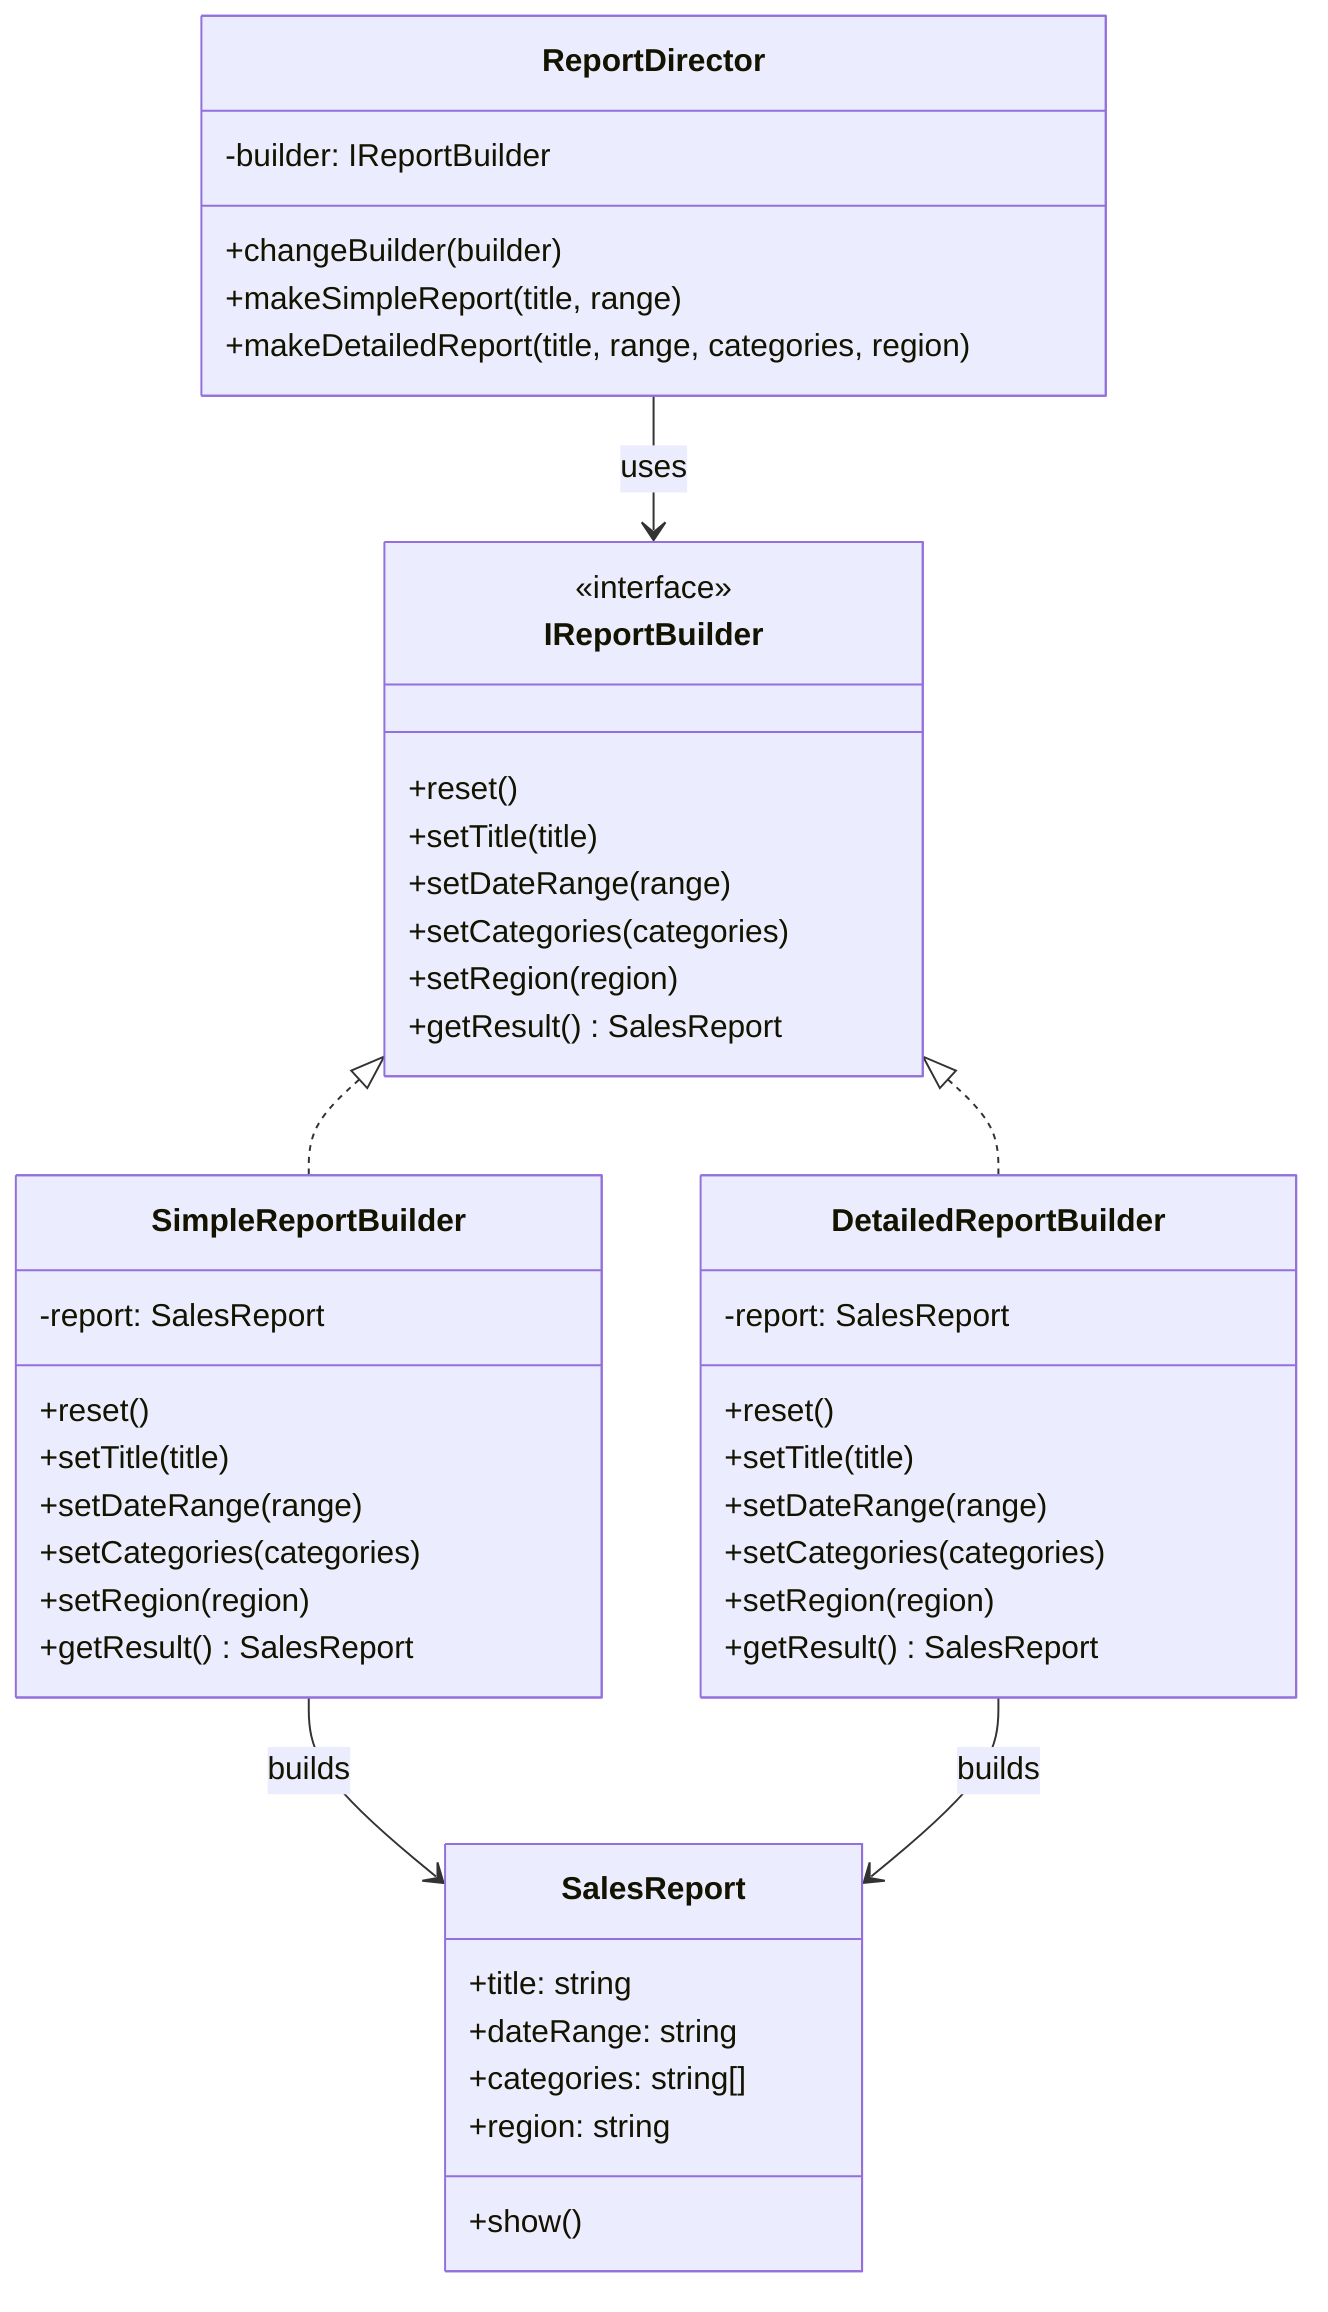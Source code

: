 classDiagram
    class IReportBuilder {
      <<interface>>
      +reset()
      +setTitle(title)
      +setDateRange(range)
      +setCategories(categories)
      +setRegion(region)
      +getResult() SalesReport
    }

    class SimpleReportBuilder {
      -report: SalesReport
      +reset()
      +setTitle(title)
      +setDateRange(range)
      +setCategories(categories)
      +setRegion(region)
      +getResult() SalesReport
    }

    class DetailedReportBuilder {
      -report: SalesReport
      +reset()
      +setTitle(title)
      +setDateRange(range)
      +setCategories(categories)
      +setRegion(region)
      +getResult() SalesReport
    }

    class SalesReport {
      +title: string
      +dateRange: string
      +categories: string[]
      +region: string
      +show()
    }

    class ReportDirector {
      -builder: IReportBuilder
      +changeBuilder(builder)
      +makeSimpleReport(title, range)
      +makeDetailedReport(title, range, categories, region)
    }

    IReportBuilder <|.. SimpleReportBuilder
    IReportBuilder <|.. DetailedReportBuilder
    SimpleReportBuilder --> SalesReport : builds
    DetailedReportBuilder --> SalesReport : builds
    ReportDirector --> IReportBuilder : uses